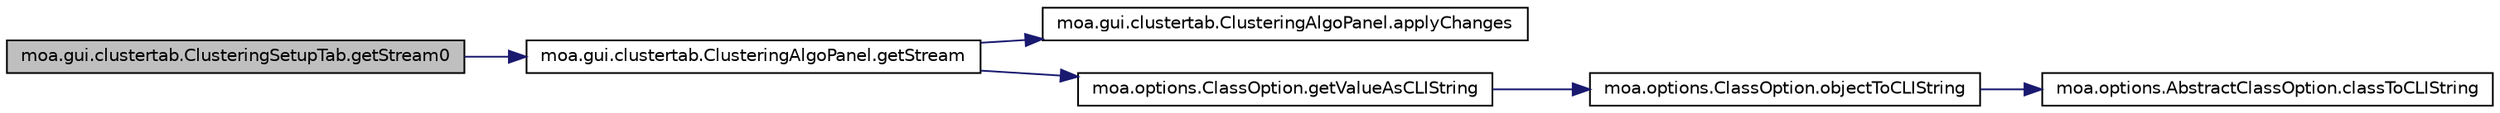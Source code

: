 digraph G
{
  edge [fontname="Helvetica",fontsize="10",labelfontname="Helvetica",labelfontsize="10"];
  node [fontname="Helvetica",fontsize="10",shape=record];
  rankdir=LR;
  Node1 [label="moa.gui.clustertab.ClusteringSetupTab.getStream0",height=0.2,width=0.4,color="black", fillcolor="grey75", style="filled" fontcolor="black"];
  Node1 -> Node2 [color="midnightblue",fontsize="10",style="solid",fontname="Helvetica"];
  Node2 [label="moa.gui.clustertab.ClusteringAlgoPanel.getStream",height=0.2,width=0.4,color="black", fillcolor="white", style="filled",URL="$classmoa_1_1gui_1_1clustertab_1_1ClusteringAlgoPanel.html#ad61f33fa5c12fa6c0bb2bee3ff3237c9"];
  Node2 -> Node3 [color="midnightblue",fontsize="10",style="solid",fontname="Helvetica"];
  Node3 [label="moa.gui.clustertab.ClusteringAlgoPanel.applyChanges",height=0.2,width=0.4,color="black", fillcolor="white", style="filled",URL="$classmoa_1_1gui_1_1clustertab_1_1ClusteringAlgoPanel.html#ad58377c17093f21db0ffcecd12ee2a3f"];
  Node2 -> Node4 [color="midnightblue",fontsize="10",style="solid",fontname="Helvetica"];
  Node4 [label="moa.options.ClassOption.getValueAsCLIString",height=0.2,width=0.4,color="black", fillcolor="white", style="filled",URL="$classmoa_1_1options_1_1ClassOption.html#abfcff77584985fa43bf7b3a1ff50568f",tooltip="Gets the value of a Command Line Interface text as a string."];
  Node4 -> Node5 [color="midnightblue",fontsize="10",style="solid",fontname="Helvetica"];
  Node5 [label="moa.options.ClassOption.objectToCLIString",height=0.2,width=0.4,color="black", fillcolor="white", style="filled",URL="$classmoa_1_1options_1_1ClassOption.html#a3b96c5ce84c6cd94a3676417d968205f"];
  Node5 -> Node6 [color="midnightblue",fontsize="10",style="solid",fontname="Helvetica"];
  Node6 [label="moa.options.AbstractClassOption.classToCLIString",height=0.2,width=0.4,color="black", fillcolor="white", style="filled",URL="$classmoa_1_1options_1_1AbstractClassOption.html#a99164a3a010dec28f40f4397aec6ecfd",tooltip="Gets the command line interface text of the class."];
}
